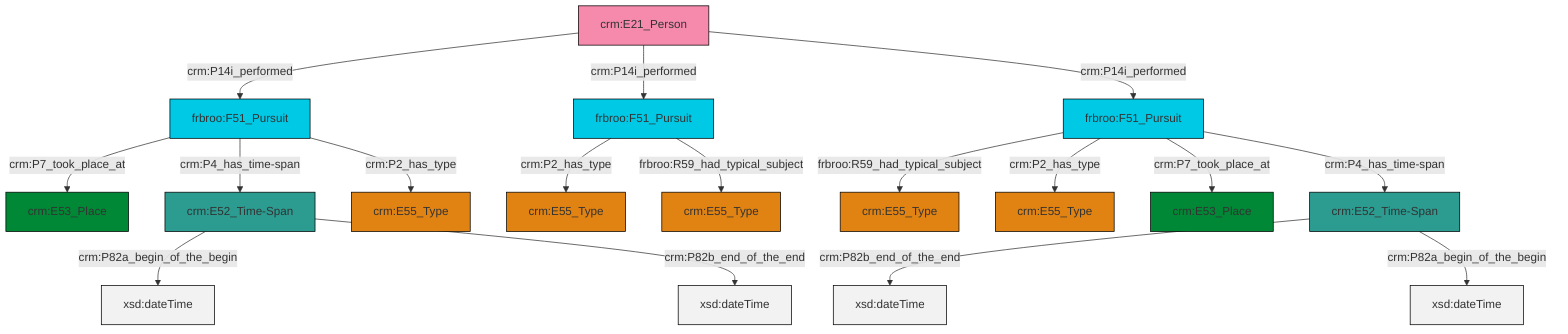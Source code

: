 graph TD
classDef Literal fill:#f2f2f2,stroke:#000000;
classDef CRM_Entity fill:#FFFFFF,stroke:#000000;
classDef Temporal_Entity fill:#00C9E6, stroke:#000000;
classDef Type fill:#E18312, stroke:#000000;
classDef Time-Span fill:#2C9C91, stroke:#000000;
classDef Appellation fill:#FFEB7F, stroke:#000000;
classDef Place fill:#008836, stroke:#000000;
classDef Persistent_Item fill:#B266B2, stroke:#000000;
classDef Conceptual_Object fill:#FFD700, stroke:#000000;
classDef Physical_Thing fill:#D2B48C, stroke:#000000;
classDef Actor fill:#f58aad, stroke:#000000;
classDef PC_Classes fill:#4ce600, stroke:#000000;
classDef Multi fill:#cccccc,stroke:#000000;

0["crm:E21_Person"]:::Actor -->|crm:P14i_performed| 2["frbroo:F51_Pursuit"]:::Temporal_Entity
6["frbroo:F51_Pursuit"]:::Temporal_Entity -->|frbroo:R59_had_typical_subject| 8["crm:E55_Type"]:::Type
6["frbroo:F51_Pursuit"]:::Temporal_Entity -->|crm:P2_has_type| 10["crm:E55_Type"]:::Type
2["frbroo:F51_Pursuit"]:::Temporal_Entity -->|crm:P7_took_place_at| 3["crm:E53_Place"]:::Place
13["crm:E52_Time-Span"]:::Time-Span -->|crm:P82a_begin_of_the_begin| 14[xsd:dateTime]:::Literal
6["frbroo:F51_Pursuit"]:::Temporal_Entity -->|crm:P7_took_place_at| 16["crm:E53_Place"]:::Place
17["crm:E52_Time-Span"]:::Time-Span -->|crm:P82b_end_of_the_end| 18[xsd:dateTime]:::Literal
13["crm:E52_Time-Span"]:::Time-Span -->|crm:P82b_end_of_the_end| 19[xsd:dateTime]:::Literal
24["frbroo:F51_Pursuit"]:::Temporal_Entity -->|crm:P2_has_type| 22["crm:E55_Type"]:::Type
2["frbroo:F51_Pursuit"]:::Temporal_Entity -->|crm:P4_has_time-span| 13["crm:E52_Time-Span"]:::Time-Span
6["frbroo:F51_Pursuit"]:::Temporal_Entity -->|crm:P4_has_time-span| 17["crm:E52_Time-Span"]:::Time-Span
17["crm:E52_Time-Span"]:::Time-Span -->|crm:P82a_begin_of_the_begin| 27[xsd:dateTime]:::Literal
24["frbroo:F51_Pursuit"]:::Temporal_Entity -->|frbroo:R59_had_typical_subject| 29["crm:E55_Type"]:::Type
0["crm:E21_Person"]:::Actor -->|crm:P14i_performed| 24["frbroo:F51_Pursuit"]:::Temporal_Entity
0["crm:E21_Person"]:::Actor -->|crm:P14i_performed| 6["frbroo:F51_Pursuit"]:::Temporal_Entity
2["frbroo:F51_Pursuit"]:::Temporal_Entity -->|crm:P2_has_type| 11["crm:E55_Type"]:::Type